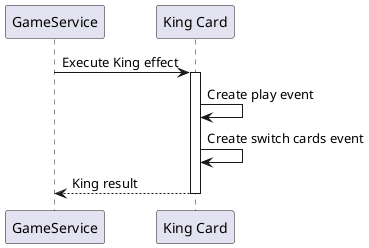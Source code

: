 @startuml KingCardPlay

participant "GameService" as GameSvc
participant "King Card" as King

GameSvc -> King: Execute King effect
activate King
King -> King: Create play event
King -> King: Create switch cards event
King --> GameSvc: King result
deactivate King

@enduml 